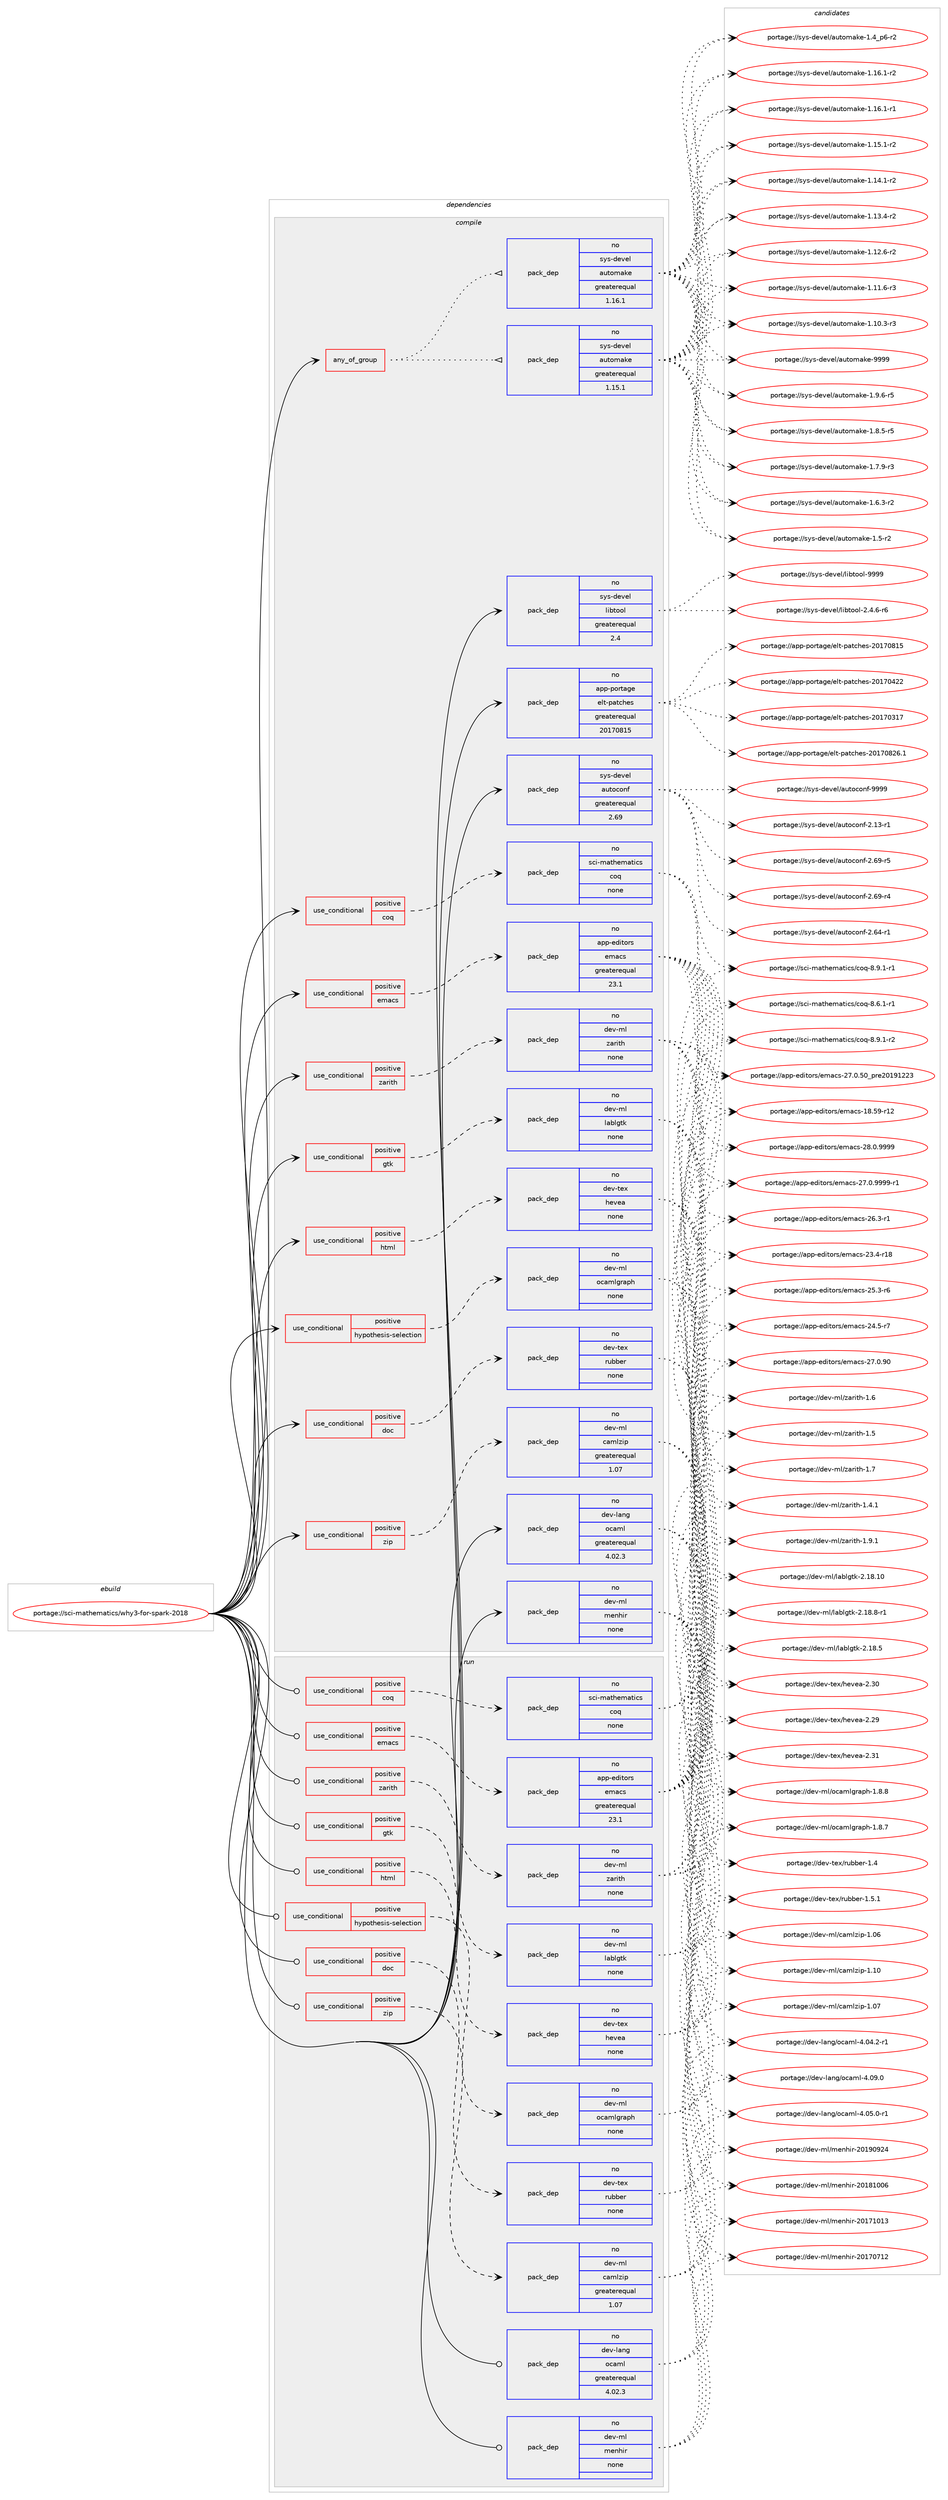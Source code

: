 digraph prolog {

# *************
# Graph options
# *************

newrank=true;
concentrate=true;
compound=true;
graph [rankdir=LR,fontname=Helvetica,fontsize=10,ranksep=1.5];#, ranksep=2.5, nodesep=0.2];
edge  [arrowhead=vee];
node  [fontname=Helvetica,fontsize=10];

# **********
# The ebuild
# **********

subgraph cluster_leftcol {
color=gray;
rank=same;
label=<<i>ebuild</i>>;
id [label="portage://sci-mathematics/why3-for-spark-2018", color=red, width=4, href="../sci-mathematics/why3-for-spark-2018.svg"];
}

# ****************
# The dependencies
# ****************

subgraph cluster_midcol {
color=gray;
label=<<i>dependencies</i>>;
subgraph cluster_compile {
fillcolor="#eeeeee";
style=filled;
label=<<i>compile</i>>;
subgraph any943 {
dependency45491 [label=<<TABLE BORDER="0" CELLBORDER="1" CELLSPACING="0" CELLPADDING="4"><TR><TD CELLPADDING="10">any_of_group</TD></TR></TABLE>>, shape=none, color=red];subgraph pack35208 {
dependency45492 [label=<<TABLE BORDER="0" CELLBORDER="1" CELLSPACING="0" CELLPADDING="4" WIDTH="220"><TR><TD ROWSPAN="6" CELLPADDING="30">pack_dep</TD></TR><TR><TD WIDTH="110">no</TD></TR><TR><TD>sys-devel</TD></TR><TR><TD>automake</TD></TR><TR><TD>greaterequal</TD></TR><TR><TD>1.16.1</TD></TR></TABLE>>, shape=none, color=blue];
}
dependency45491:e -> dependency45492:w [weight=20,style="dotted",arrowhead="oinv"];
subgraph pack35209 {
dependency45493 [label=<<TABLE BORDER="0" CELLBORDER="1" CELLSPACING="0" CELLPADDING="4" WIDTH="220"><TR><TD ROWSPAN="6" CELLPADDING="30">pack_dep</TD></TR><TR><TD WIDTH="110">no</TD></TR><TR><TD>sys-devel</TD></TR><TR><TD>automake</TD></TR><TR><TD>greaterequal</TD></TR><TR><TD>1.15.1</TD></TR></TABLE>>, shape=none, color=blue];
}
dependency45491:e -> dependency45493:w [weight=20,style="dotted",arrowhead="oinv"];
}
id:e -> dependency45491:w [weight=20,style="solid",arrowhead="vee"];
subgraph cond9292 {
dependency45494 [label=<<TABLE BORDER="0" CELLBORDER="1" CELLSPACING="0" CELLPADDING="4"><TR><TD ROWSPAN="3" CELLPADDING="10">use_conditional</TD></TR><TR><TD>positive</TD></TR><TR><TD>coq</TD></TR></TABLE>>, shape=none, color=red];
subgraph pack35210 {
dependency45495 [label=<<TABLE BORDER="0" CELLBORDER="1" CELLSPACING="0" CELLPADDING="4" WIDTH="220"><TR><TD ROWSPAN="6" CELLPADDING="30">pack_dep</TD></TR><TR><TD WIDTH="110">no</TD></TR><TR><TD>sci-mathematics</TD></TR><TR><TD>coq</TD></TR><TR><TD>none</TD></TR><TR><TD></TD></TR></TABLE>>, shape=none, color=blue];
}
dependency45494:e -> dependency45495:w [weight=20,style="dashed",arrowhead="vee"];
}
id:e -> dependency45494:w [weight=20,style="solid",arrowhead="vee"];
subgraph cond9293 {
dependency45496 [label=<<TABLE BORDER="0" CELLBORDER="1" CELLSPACING="0" CELLPADDING="4"><TR><TD ROWSPAN="3" CELLPADDING="10">use_conditional</TD></TR><TR><TD>positive</TD></TR><TR><TD>doc</TD></TR></TABLE>>, shape=none, color=red];
subgraph pack35211 {
dependency45497 [label=<<TABLE BORDER="0" CELLBORDER="1" CELLSPACING="0" CELLPADDING="4" WIDTH="220"><TR><TD ROWSPAN="6" CELLPADDING="30">pack_dep</TD></TR><TR><TD WIDTH="110">no</TD></TR><TR><TD>dev-tex</TD></TR><TR><TD>rubber</TD></TR><TR><TD>none</TD></TR><TR><TD></TD></TR></TABLE>>, shape=none, color=blue];
}
dependency45496:e -> dependency45497:w [weight=20,style="dashed",arrowhead="vee"];
}
id:e -> dependency45496:w [weight=20,style="solid",arrowhead="vee"];
subgraph cond9294 {
dependency45498 [label=<<TABLE BORDER="0" CELLBORDER="1" CELLSPACING="0" CELLPADDING="4"><TR><TD ROWSPAN="3" CELLPADDING="10">use_conditional</TD></TR><TR><TD>positive</TD></TR><TR><TD>emacs</TD></TR></TABLE>>, shape=none, color=red];
subgraph pack35212 {
dependency45499 [label=<<TABLE BORDER="0" CELLBORDER="1" CELLSPACING="0" CELLPADDING="4" WIDTH="220"><TR><TD ROWSPAN="6" CELLPADDING="30">pack_dep</TD></TR><TR><TD WIDTH="110">no</TD></TR><TR><TD>app-editors</TD></TR><TR><TD>emacs</TD></TR><TR><TD>greaterequal</TD></TR><TR><TD>23.1</TD></TR></TABLE>>, shape=none, color=blue];
}
dependency45498:e -> dependency45499:w [weight=20,style="dashed",arrowhead="vee"];
}
id:e -> dependency45498:w [weight=20,style="solid",arrowhead="vee"];
subgraph cond9295 {
dependency45500 [label=<<TABLE BORDER="0" CELLBORDER="1" CELLSPACING="0" CELLPADDING="4"><TR><TD ROWSPAN="3" CELLPADDING="10">use_conditional</TD></TR><TR><TD>positive</TD></TR><TR><TD>gtk</TD></TR></TABLE>>, shape=none, color=red];
subgraph pack35213 {
dependency45501 [label=<<TABLE BORDER="0" CELLBORDER="1" CELLSPACING="0" CELLPADDING="4" WIDTH="220"><TR><TD ROWSPAN="6" CELLPADDING="30">pack_dep</TD></TR><TR><TD WIDTH="110">no</TD></TR><TR><TD>dev-ml</TD></TR><TR><TD>lablgtk</TD></TR><TR><TD>none</TD></TR><TR><TD></TD></TR></TABLE>>, shape=none, color=blue];
}
dependency45500:e -> dependency45501:w [weight=20,style="dashed",arrowhead="vee"];
}
id:e -> dependency45500:w [weight=20,style="solid",arrowhead="vee"];
subgraph cond9296 {
dependency45502 [label=<<TABLE BORDER="0" CELLBORDER="1" CELLSPACING="0" CELLPADDING="4"><TR><TD ROWSPAN="3" CELLPADDING="10">use_conditional</TD></TR><TR><TD>positive</TD></TR><TR><TD>html</TD></TR></TABLE>>, shape=none, color=red];
subgraph pack35214 {
dependency45503 [label=<<TABLE BORDER="0" CELLBORDER="1" CELLSPACING="0" CELLPADDING="4" WIDTH="220"><TR><TD ROWSPAN="6" CELLPADDING="30">pack_dep</TD></TR><TR><TD WIDTH="110">no</TD></TR><TR><TD>dev-tex</TD></TR><TR><TD>hevea</TD></TR><TR><TD>none</TD></TR><TR><TD></TD></TR></TABLE>>, shape=none, color=blue];
}
dependency45502:e -> dependency45503:w [weight=20,style="dashed",arrowhead="vee"];
}
id:e -> dependency45502:w [weight=20,style="solid",arrowhead="vee"];
subgraph cond9297 {
dependency45504 [label=<<TABLE BORDER="0" CELLBORDER="1" CELLSPACING="0" CELLPADDING="4"><TR><TD ROWSPAN="3" CELLPADDING="10">use_conditional</TD></TR><TR><TD>positive</TD></TR><TR><TD>hypothesis-selection</TD></TR></TABLE>>, shape=none, color=red];
subgraph pack35215 {
dependency45505 [label=<<TABLE BORDER="0" CELLBORDER="1" CELLSPACING="0" CELLPADDING="4" WIDTH="220"><TR><TD ROWSPAN="6" CELLPADDING="30">pack_dep</TD></TR><TR><TD WIDTH="110">no</TD></TR><TR><TD>dev-ml</TD></TR><TR><TD>ocamlgraph</TD></TR><TR><TD>none</TD></TR><TR><TD></TD></TR></TABLE>>, shape=none, color=blue];
}
dependency45504:e -> dependency45505:w [weight=20,style="dashed",arrowhead="vee"];
}
id:e -> dependency45504:w [weight=20,style="solid",arrowhead="vee"];
subgraph cond9298 {
dependency45506 [label=<<TABLE BORDER="0" CELLBORDER="1" CELLSPACING="0" CELLPADDING="4"><TR><TD ROWSPAN="3" CELLPADDING="10">use_conditional</TD></TR><TR><TD>positive</TD></TR><TR><TD>zarith</TD></TR></TABLE>>, shape=none, color=red];
subgraph pack35216 {
dependency45507 [label=<<TABLE BORDER="0" CELLBORDER="1" CELLSPACING="0" CELLPADDING="4" WIDTH="220"><TR><TD ROWSPAN="6" CELLPADDING="30">pack_dep</TD></TR><TR><TD WIDTH="110">no</TD></TR><TR><TD>dev-ml</TD></TR><TR><TD>zarith</TD></TR><TR><TD>none</TD></TR><TR><TD></TD></TR></TABLE>>, shape=none, color=blue];
}
dependency45506:e -> dependency45507:w [weight=20,style="dashed",arrowhead="vee"];
}
id:e -> dependency45506:w [weight=20,style="solid",arrowhead="vee"];
subgraph cond9299 {
dependency45508 [label=<<TABLE BORDER="0" CELLBORDER="1" CELLSPACING="0" CELLPADDING="4"><TR><TD ROWSPAN="3" CELLPADDING="10">use_conditional</TD></TR><TR><TD>positive</TD></TR><TR><TD>zip</TD></TR></TABLE>>, shape=none, color=red];
subgraph pack35217 {
dependency45509 [label=<<TABLE BORDER="0" CELLBORDER="1" CELLSPACING="0" CELLPADDING="4" WIDTH="220"><TR><TD ROWSPAN="6" CELLPADDING="30">pack_dep</TD></TR><TR><TD WIDTH="110">no</TD></TR><TR><TD>dev-ml</TD></TR><TR><TD>camlzip</TD></TR><TR><TD>greaterequal</TD></TR><TR><TD>1.07</TD></TR></TABLE>>, shape=none, color=blue];
}
dependency45508:e -> dependency45509:w [weight=20,style="dashed",arrowhead="vee"];
}
id:e -> dependency45508:w [weight=20,style="solid",arrowhead="vee"];
subgraph pack35218 {
dependency45510 [label=<<TABLE BORDER="0" CELLBORDER="1" CELLSPACING="0" CELLPADDING="4" WIDTH="220"><TR><TD ROWSPAN="6" CELLPADDING="30">pack_dep</TD></TR><TR><TD WIDTH="110">no</TD></TR><TR><TD>app-portage</TD></TR><TR><TD>elt-patches</TD></TR><TR><TD>greaterequal</TD></TR><TR><TD>20170815</TD></TR></TABLE>>, shape=none, color=blue];
}
id:e -> dependency45510:w [weight=20,style="solid",arrowhead="vee"];
subgraph pack35219 {
dependency45511 [label=<<TABLE BORDER="0" CELLBORDER="1" CELLSPACING="0" CELLPADDING="4" WIDTH="220"><TR><TD ROWSPAN="6" CELLPADDING="30">pack_dep</TD></TR><TR><TD WIDTH="110">no</TD></TR><TR><TD>dev-lang</TD></TR><TR><TD>ocaml</TD></TR><TR><TD>greaterequal</TD></TR><TR><TD>4.02.3</TD></TR></TABLE>>, shape=none, color=blue];
}
id:e -> dependency45511:w [weight=20,style="solid",arrowhead="vee"];
subgraph pack35220 {
dependency45512 [label=<<TABLE BORDER="0" CELLBORDER="1" CELLSPACING="0" CELLPADDING="4" WIDTH="220"><TR><TD ROWSPAN="6" CELLPADDING="30">pack_dep</TD></TR><TR><TD WIDTH="110">no</TD></TR><TR><TD>dev-ml</TD></TR><TR><TD>menhir</TD></TR><TR><TD>none</TD></TR><TR><TD></TD></TR></TABLE>>, shape=none, color=blue];
}
id:e -> dependency45512:w [weight=20,style="solid",arrowhead="vee"];
subgraph pack35221 {
dependency45513 [label=<<TABLE BORDER="0" CELLBORDER="1" CELLSPACING="0" CELLPADDING="4" WIDTH="220"><TR><TD ROWSPAN="6" CELLPADDING="30">pack_dep</TD></TR><TR><TD WIDTH="110">no</TD></TR><TR><TD>sys-devel</TD></TR><TR><TD>autoconf</TD></TR><TR><TD>greaterequal</TD></TR><TR><TD>2.69</TD></TR></TABLE>>, shape=none, color=blue];
}
id:e -> dependency45513:w [weight=20,style="solid",arrowhead="vee"];
subgraph pack35222 {
dependency45514 [label=<<TABLE BORDER="0" CELLBORDER="1" CELLSPACING="0" CELLPADDING="4" WIDTH="220"><TR><TD ROWSPAN="6" CELLPADDING="30">pack_dep</TD></TR><TR><TD WIDTH="110">no</TD></TR><TR><TD>sys-devel</TD></TR><TR><TD>libtool</TD></TR><TR><TD>greaterequal</TD></TR><TR><TD>2.4</TD></TR></TABLE>>, shape=none, color=blue];
}
id:e -> dependency45514:w [weight=20,style="solid",arrowhead="vee"];
}
subgraph cluster_compileandrun {
fillcolor="#eeeeee";
style=filled;
label=<<i>compile and run</i>>;
}
subgraph cluster_run {
fillcolor="#eeeeee";
style=filled;
label=<<i>run</i>>;
subgraph cond9300 {
dependency45515 [label=<<TABLE BORDER="0" CELLBORDER="1" CELLSPACING="0" CELLPADDING="4"><TR><TD ROWSPAN="3" CELLPADDING="10">use_conditional</TD></TR><TR><TD>positive</TD></TR><TR><TD>coq</TD></TR></TABLE>>, shape=none, color=red];
subgraph pack35223 {
dependency45516 [label=<<TABLE BORDER="0" CELLBORDER="1" CELLSPACING="0" CELLPADDING="4" WIDTH="220"><TR><TD ROWSPAN="6" CELLPADDING="30">pack_dep</TD></TR><TR><TD WIDTH="110">no</TD></TR><TR><TD>sci-mathematics</TD></TR><TR><TD>coq</TD></TR><TR><TD>none</TD></TR><TR><TD></TD></TR></TABLE>>, shape=none, color=blue];
}
dependency45515:e -> dependency45516:w [weight=20,style="dashed",arrowhead="vee"];
}
id:e -> dependency45515:w [weight=20,style="solid",arrowhead="odot"];
subgraph cond9301 {
dependency45517 [label=<<TABLE BORDER="0" CELLBORDER="1" CELLSPACING="0" CELLPADDING="4"><TR><TD ROWSPAN="3" CELLPADDING="10">use_conditional</TD></TR><TR><TD>positive</TD></TR><TR><TD>doc</TD></TR></TABLE>>, shape=none, color=red];
subgraph pack35224 {
dependency45518 [label=<<TABLE BORDER="0" CELLBORDER="1" CELLSPACING="0" CELLPADDING="4" WIDTH="220"><TR><TD ROWSPAN="6" CELLPADDING="30">pack_dep</TD></TR><TR><TD WIDTH="110">no</TD></TR><TR><TD>dev-tex</TD></TR><TR><TD>rubber</TD></TR><TR><TD>none</TD></TR><TR><TD></TD></TR></TABLE>>, shape=none, color=blue];
}
dependency45517:e -> dependency45518:w [weight=20,style="dashed",arrowhead="vee"];
}
id:e -> dependency45517:w [weight=20,style="solid",arrowhead="odot"];
subgraph cond9302 {
dependency45519 [label=<<TABLE BORDER="0" CELLBORDER="1" CELLSPACING="0" CELLPADDING="4"><TR><TD ROWSPAN="3" CELLPADDING="10">use_conditional</TD></TR><TR><TD>positive</TD></TR><TR><TD>emacs</TD></TR></TABLE>>, shape=none, color=red];
subgraph pack35225 {
dependency45520 [label=<<TABLE BORDER="0" CELLBORDER="1" CELLSPACING="0" CELLPADDING="4" WIDTH="220"><TR><TD ROWSPAN="6" CELLPADDING="30">pack_dep</TD></TR><TR><TD WIDTH="110">no</TD></TR><TR><TD>app-editors</TD></TR><TR><TD>emacs</TD></TR><TR><TD>greaterequal</TD></TR><TR><TD>23.1</TD></TR></TABLE>>, shape=none, color=blue];
}
dependency45519:e -> dependency45520:w [weight=20,style="dashed",arrowhead="vee"];
}
id:e -> dependency45519:w [weight=20,style="solid",arrowhead="odot"];
subgraph cond9303 {
dependency45521 [label=<<TABLE BORDER="0" CELLBORDER="1" CELLSPACING="0" CELLPADDING="4"><TR><TD ROWSPAN="3" CELLPADDING="10">use_conditional</TD></TR><TR><TD>positive</TD></TR><TR><TD>gtk</TD></TR></TABLE>>, shape=none, color=red];
subgraph pack35226 {
dependency45522 [label=<<TABLE BORDER="0" CELLBORDER="1" CELLSPACING="0" CELLPADDING="4" WIDTH="220"><TR><TD ROWSPAN="6" CELLPADDING="30">pack_dep</TD></TR><TR><TD WIDTH="110">no</TD></TR><TR><TD>dev-ml</TD></TR><TR><TD>lablgtk</TD></TR><TR><TD>none</TD></TR><TR><TD></TD></TR></TABLE>>, shape=none, color=blue];
}
dependency45521:e -> dependency45522:w [weight=20,style="dashed",arrowhead="vee"];
}
id:e -> dependency45521:w [weight=20,style="solid",arrowhead="odot"];
subgraph cond9304 {
dependency45523 [label=<<TABLE BORDER="0" CELLBORDER="1" CELLSPACING="0" CELLPADDING="4"><TR><TD ROWSPAN="3" CELLPADDING="10">use_conditional</TD></TR><TR><TD>positive</TD></TR><TR><TD>html</TD></TR></TABLE>>, shape=none, color=red];
subgraph pack35227 {
dependency45524 [label=<<TABLE BORDER="0" CELLBORDER="1" CELLSPACING="0" CELLPADDING="4" WIDTH="220"><TR><TD ROWSPAN="6" CELLPADDING="30">pack_dep</TD></TR><TR><TD WIDTH="110">no</TD></TR><TR><TD>dev-tex</TD></TR><TR><TD>hevea</TD></TR><TR><TD>none</TD></TR><TR><TD></TD></TR></TABLE>>, shape=none, color=blue];
}
dependency45523:e -> dependency45524:w [weight=20,style="dashed",arrowhead="vee"];
}
id:e -> dependency45523:w [weight=20,style="solid",arrowhead="odot"];
subgraph cond9305 {
dependency45525 [label=<<TABLE BORDER="0" CELLBORDER="1" CELLSPACING="0" CELLPADDING="4"><TR><TD ROWSPAN="3" CELLPADDING="10">use_conditional</TD></TR><TR><TD>positive</TD></TR><TR><TD>hypothesis-selection</TD></TR></TABLE>>, shape=none, color=red];
subgraph pack35228 {
dependency45526 [label=<<TABLE BORDER="0" CELLBORDER="1" CELLSPACING="0" CELLPADDING="4" WIDTH="220"><TR><TD ROWSPAN="6" CELLPADDING="30">pack_dep</TD></TR><TR><TD WIDTH="110">no</TD></TR><TR><TD>dev-ml</TD></TR><TR><TD>ocamlgraph</TD></TR><TR><TD>none</TD></TR><TR><TD></TD></TR></TABLE>>, shape=none, color=blue];
}
dependency45525:e -> dependency45526:w [weight=20,style="dashed",arrowhead="vee"];
}
id:e -> dependency45525:w [weight=20,style="solid",arrowhead="odot"];
subgraph cond9306 {
dependency45527 [label=<<TABLE BORDER="0" CELLBORDER="1" CELLSPACING="0" CELLPADDING="4"><TR><TD ROWSPAN="3" CELLPADDING="10">use_conditional</TD></TR><TR><TD>positive</TD></TR><TR><TD>zarith</TD></TR></TABLE>>, shape=none, color=red];
subgraph pack35229 {
dependency45528 [label=<<TABLE BORDER="0" CELLBORDER="1" CELLSPACING="0" CELLPADDING="4" WIDTH="220"><TR><TD ROWSPAN="6" CELLPADDING="30">pack_dep</TD></TR><TR><TD WIDTH="110">no</TD></TR><TR><TD>dev-ml</TD></TR><TR><TD>zarith</TD></TR><TR><TD>none</TD></TR><TR><TD></TD></TR></TABLE>>, shape=none, color=blue];
}
dependency45527:e -> dependency45528:w [weight=20,style="dashed",arrowhead="vee"];
}
id:e -> dependency45527:w [weight=20,style="solid",arrowhead="odot"];
subgraph cond9307 {
dependency45529 [label=<<TABLE BORDER="0" CELLBORDER="1" CELLSPACING="0" CELLPADDING="4"><TR><TD ROWSPAN="3" CELLPADDING="10">use_conditional</TD></TR><TR><TD>positive</TD></TR><TR><TD>zip</TD></TR></TABLE>>, shape=none, color=red];
subgraph pack35230 {
dependency45530 [label=<<TABLE BORDER="0" CELLBORDER="1" CELLSPACING="0" CELLPADDING="4" WIDTH="220"><TR><TD ROWSPAN="6" CELLPADDING="30">pack_dep</TD></TR><TR><TD WIDTH="110">no</TD></TR><TR><TD>dev-ml</TD></TR><TR><TD>camlzip</TD></TR><TR><TD>greaterequal</TD></TR><TR><TD>1.07</TD></TR></TABLE>>, shape=none, color=blue];
}
dependency45529:e -> dependency45530:w [weight=20,style="dashed",arrowhead="vee"];
}
id:e -> dependency45529:w [weight=20,style="solid",arrowhead="odot"];
subgraph pack35231 {
dependency45531 [label=<<TABLE BORDER="0" CELLBORDER="1" CELLSPACING="0" CELLPADDING="4" WIDTH="220"><TR><TD ROWSPAN="6" CELLPADDING="30">pack_dep</TD></TR><TR><TD WIDTH="110">no</TD></TR><TR><TD>dev-lang</TD></TR><TR><TD>ocaml</TD></TR><TR><TD>greaterequal</TD></TR><TR><TD>4.02.3</TD></TR></TABLE>>, shape=none, color=blue];
}
id:e -> dependency45531:w [weight=20,style="solid",arrowhead="odot"];
subgraph pack35232 {
dependency45532 [label=<<TABLE BORDER="0" CELLBORDER="1" CELLSPACING="0" CELLPADDING="4" WIDTH="220"><TR><TD ROWSPAN="6" CELLPADDING="30">pack_dep</TD></TR><TR><TD WIDTH="110">no</TD></TR><TR><TD>dev-ml</TD></TR><TR><TD>menhir</TD></TR><TR><TD>none</TD></TR><TR><TD></TD></TR></TABLE>>, shape=none, color=blue];
}
id:e -> dependency45532:w [weight=20,style="solid",arrowhead="odot"];
}
}

# **************
# The candidates
# **************

subgraph cluster_choices {
rank=same;
color=gray;
label=<<i>candidates</i>>;

subgraph choice35208 {
color=black;
nodesep=1;
choice115121115451001011181011084797117116111109971071014557575757 [label="portage://sys-devel/automake-9999", color=red, width=4,href="../sys-devel/automake-9999.svg"];
choice115121115451001011181011084797117116111109971071014549465746544511453 [label="portage://sys-devel/automake-1.9.6-r5", color=red, width=4,href="../sys-devel/automake-1.9.6-r5.svg"];
choice115121115451001011181011084797117116111109971071014549465646534511453 [label="portage://sys-devel/automake-1.8.5-r5", color=red, width=4,href="../sys-devel/automake-1.8.5-r5.svg"];
choice115121115451001011181011084797117116111109971071014549465546574511451 [label="portage://sys-devel/automake-1.7.9-r3", color=red, width=4,href="../sys-devel/automake-1.7.9-r3.svg"];
choice115121115451001011181011084797117116111109971071014549465446514511450 [label="portage://sys-devel/automake-1.6.3-r2", color=red, width=4,href="../sys-devel/automake-1.6.3-r2.svg"];
choice11512111545100101118101108479711711611110997107101454946534511450 [label="portage://sys-devel/automake-1.5-r2", color=red, width=4,href="../sys-devel/automake-1.5-r2.svg"];
choice115121115451001011181011084797117116111109971071014549465295112544511450 [label="portage://sys-devel/automake-1.4_p6-r2", color=red, width=4,href="../sys-devel/automake-1.4_p6-r2.svg"];
choice11512111545100101118101108479711711611110997107101454946495446494511450 [label="portage://sys-devel/automake-1.16.1-r2", color=red, width=4,href="../sys-devel/automake-1.16.1-r2.svg"];
choice11512111545100101118101108479711711611110997107101454946495446494511449 [label="portage://sys-devel/automake-1.16.1-r1", color=red, width=4,href="../sys-devel/automake-1.16.1-r1.svg"];
choice11512111545100101118101108479711711611110997107101454946495346494511450 [label="portage://sys-devel/automake-1.15.1-r2", color=red, width=4,href="../sys-devel/automake-1.15.1-r2.svg"];
choice11512111545100101118101108479711711611110997107101454946495246494511450 [label="portage://sys-devel/automake-1.14.1-r2", color=red, width=4,href="../sys-devel/automake-1.14.1-r2.svg"];
choice11512111545100101118101108479711711611110997107101454946495146524511450 [label="portage://sys-devel/automake-1.13.4-r2", color=red, width=4,href="../sys-devel/automake-1.13.4-r2.svg"];
choice11512111545100101118101108479711711611110997107101454946495046544511450 [label="portage://sys-devel/automake-1.12.6-r2", color=red, width=4,href="../sys-devel/automake-1.12.6-r2.svg"];
choice11512111545100101118101108479711711611110997107101454946494946544511451 [label="portage://sys-devel/automake-1.11.6-r3", color=red, width=4,href="../sys-devel/automake-1.11.6-r3.svg"];
choice11512111545100101118101108479711711611110997107101454946494846514511451 [label="portage://sys-devel/automake-1.10.3-r3", color=red, width=4,href="../sys-devel/automake-1.10.3-r3.svg"];
dependency45492:e -> choice115121115451001011181011084797117116111109971071014557575757:w [style=dotted,weight="100"];
dependency45492:e -> choice115121115451001011181011084797117116111109971071014549465746544511453:w [style=dotted,weight="100"];
dependency45492:e -> choice115121115451001011181011084797117116111109971071014549465646534511453:w [style=dotted,weight="100"];
dependency45492:e -> choice115121115451001011181011084797117116111109971071014549465546574511451:w [style=dotted,weight="100"];
dependency45492:e -> choice115121115451001011181011084797117116111109971071014549465446514511450:w [style=dotted,weight="100"];
dependency45492:e -> choice11512111545100101118101108479711711611110997107101454946534511450:w [style=dotted,weight="100"];
dependency45492:e -> choice115121115451001011181011084797117116111109971071014549465295112544511450:w [style=dotted,weight="100"];
dependency45492:e -> choice11512111545100101118101108479711711611110997107101454946495446494511450:w [style=dotted,weight="100"];
dependency45492:e -> choice11512111545100101118101108479711711611110997107101454946495446494511449:w [style=dotted,weight="100"];
dependency45492:e -> choice11512111545100101118101108479711711611110997107101454946495346494511450:w [style=dotted,weight="100"];
dependency45492:e -> choice11512111545100101118101108479711711611110997107101454946495246494511450:w [style=dotted,weight="100"];
dependency45492:e -> choice11512111545100101118101108479711711611110997107101454946495146524511450:w [style=dotted,weight="100"];
dependency45492:e -> choice11512111545100101118101108479711711611110997107101454946495046544511450:w [style=dotted,weight="100"];
dependency45492:e -> choice11512111545100101118101108479711711611110997107101454946494946544511451:w [style=dotted,weight="100"];
dependency45492:e -> choice11512111545100101118101108479711711611110997107101454946494846514511451:w [style=dotted,weight="100"];
}
subgraph choice35209 {
color=black;
nodesep=1;
choice115121115451001011181011084797117116111109971071014557575757 [label="portage://sys-devel/automake-9999", color=red, width=4,href="../sys-devel/automake-9999.svg"];
choice115121115451001011181011084797117116111109971071014549465746544511453 [label="portage://sys-devel/automake-1.9.6-r5", color=red, width=4,href="../sys-devel/automake-1.9.6-r5.svg"];
choice115121115451001011181011084797117116111109971071014549465646534511453 [label="portage://sys-devel/automake-1.8.5-r5", color=red, width=4,href="../sys-devel/automake-1.8.5-r5.svg"];
choice115121115451001011181011084797117116111109971071014549465546574511451 [label="portage://sys-devel/automake-1.7.9-r3", color=red, width=4,href="../sys-devel/automake-1.7.9-r3.svg"];
choice115121115451001011181011084797117116111109971071014549465446514511450 [label="portage://sys-devel/automake-1.6.3-r2", color=red, width=4,href="../sys-devel/automake-1.6.3-r2.svg"];
choice11512111545100101118101108479711711611110997107101454946534511450 [label="portage://sys-devel/automake-1.5-r2", color=red, width=4,href="../sys-devel/automake-1.5-r2.svg"];
choice115121115451001011181011084797117116111109971071014549465295112544511450 [label="portage://sys-devel/automake-1.4_p6-r2", color=red, width=4,href="../sys-devel/automake-1.4_p6-r2.svg"];
choice11512111545100101118101108479711711611110997107101454946495446494511450 [label="portage://sys-devel/automake-1.16.1-r2", color=red, width=4,href="../sys-devel/automake-1.16.1-r2.svg"];
choice11512111545100101118101108479711711611110997107101454946495446494511449 [label="portage://sys-devel/automake-1.16.1-r1", color=red, width=4,href="../sys-devel/automake-1.16.1-r1.svg"];
choice11512111545100101118101108479711711611110997107101454946495346494511450 [label="portage://sys-devel/automake-1.15.1-r2", color=red, width=4,href="../sys-devel/automake-1.15.1-r2.svg"];
choice11512111545100101118101108479711711611110997107101454946495246494511450 [label="portage://sys-devel/automake-1.14.1-r2", color=red, width=4,href="../sys-devel/automake-1.14.1-r2.svg"];
choice11512111545100101118101108479711711611110997107101454946495146524511450 [label="portage://sys-devel/automake-1.13.4-r2", color=red, width=4,href="../sys-devel/automake-1.13.4-r2.svg"];
choice11512111545100101118101108479711711611110997107101454946495046544511450 [label="portage://sys-devel/automake-1.12.6-r2", color=red, width=4,href="../sys-devel/automake-1.12.6-r2.svg"];
choice11512111545100101118101108479711711611110997107101454946494946544511451 [label="portage://sys-devel/automake-1.11.6-r3", color=red, width=4,href="../sys-devel/automake-1.11.6-r3.svg"];
choice11512111545100101118101108479711711611110997107101454946494846514511451 [label="portage://sys-devel/automake-1.10.3-r3", color=red, width=4,href="../sys-devel/automake-1.10.3-r3.svg"];
dependency45493:e -> choice115121115451001011181011084797117116111109971071014557575757:w [style=dotted,weight="100"];
dependency45493:e -> choice115121115451001011181011084797117116111109971071014549465746544511453:w [style=dotted,weight="100"];
dependency45493:e -> choice115121115451001011181011084797117116111109971071014549465646534511453:w [style=dotted,weight="100"];
dependency45493:e -> choice115121115451001011181011084797117116111109971071014549465546574511451:w [style=dotted,weight="100"];
dependency45493:e -> choice115121115451001011181011084797117116111109971071014549465446514511450:w [style=dotted,weight="100"];
dependency45493:e -> choice11512111545100101118101108479711711611110997107101454946534511450:w [style=dotted,weight="100"];
dependency45493:e -> choice115121115451001011181011084797117116111109971071014549465295112544511450:w [style=dotted,weight="100"];
dependency45493:e -> choice11512111545100101118101108479711711611110997107101454946495446494511450:w [style=dotted,weight="100"];
dependency45493:e -> choice11512111545100101118101108479711711611110997107101454946495446494511449:w [style=dotted,weight="100"];
dependency45493:e -> choice11512111545100101118101108479711711611110997107101454946495346494511450:w [style=dotted,weight="100"];
dependency45493:e -> choice11512111545100101118101108479711711611110997107101454946495246494511450:w [style=dotted,weight="100"];
dependency45493:e -> choice11512111545100101118101108479711711611110997107101454946495146524511450:w [style=dotted,weight="100"];
dependency45493:e -> choice11512111545100101118101108479711711611110997107101454946495046544511450:w [style=dotted,weight="100"];
dependency45493:e -> choice11512111545100101118101108479711711611110997107101454946494946544511451:w [style=dotted,weight="100"];
dependency45493:e -> choice11512111545100101118101108479711711611110997107101454946494846514511451:w [style=dotted,weight="100"];
}
subgraph choice35210 {
color=black;
nodesep=1;
choice115991054510997116104101109971161059911547991111134556465746494511450 [label="portage://sci-mathematics/coq-8.9.1-r2", color=red, width=4,href="../sci-mathematics/coq-8.9.1-r2.svg"];
choice115991054510997116104101109971161059911547991111134556465746494511449 [label="portage://sci-mathematics/coq-8.9.1-r1", color=red, width=4,href="../sci-mathematics/coq-8.9.1-r1.svg"];
choice115991054510997116104101109971161059911547991111134556465446494511449 [label="portage://sci-mathematics/coq-8.6.1-r1", color=red, width=4,href="../sci-mathematics/coq-8.6.1-r1.svg"];
dependency45495:e -> choice115991054510997116104101109971161059911547991111134556465746494511450:w [style=dotted,weight="100"];
dependency45495:e -> choice115991054510997116104101109971161059911547991111134556465746494511449:w [style=dotted,weight="100"];
dependency45495:e -> choice115991054510997116104101109971161059911547991111134556465446494511449:w [style=dotted,weight="100"];
}
subgraph choice35211 {
color=black;
nodesep=1;
choice10010111845116101120471141179898101114454946534649 [label="portage://dev-tex/rubber-1.5.1", color=red, width=4,href="../dev-tex/rubber-1.5.1.svg"];
choice1001011184511610112047114117989810111445494652 [label="portage://dev-tex/rubber-1.4", color=red, width=4,href="../dev-tex/rubber-1.4.svg"];
dependency45497:e -> choice10010111845116101120471141179898101114454946534649:w [style=dotted,weight="100"];
dependency45497:e -> choice1001011184511610112047114117989810111445494652:w [style=dotted,weight="100"];
}
subgraph choice35212 {
color=black;
nodesep=1;
choice971121124510110010511611111411547101109979911545505646484657575757 [label="portage://app-editors/emacs-28.0.9999", color=red, width=4,href="../app-editors/emacs-28.0.9999.svg"];
choice9711211245101100105116111114115471011099799115455055464846575757574511449 [label="portage://app-editors/emacs-27.0.9999-r1", color=red, width=4,href="../app-editors/emacs-27.0.9999-r1.svg"];
choice97112112451011001051161111141154710110997991154550554648465748 [label="portage://app-editors/emacs-27.0.90", color=red, width=4,href="../app-editors/emacs-27.0.90.svg"];
choice97112112451011001051161111141154710110997991154550554648465348951121141015048495749505051 [label="portage://app-editors/emacs-27.0.50_pre20191223", color=red, width=4,href="../app-editors/emacs-27.0.50_pre20191223.svg"];
choice971121124510110010511611111411547101109979911545505446514511449 [label="portage://app-editors/emacs-26.3-r1", color=red, width=4,href="../app-editors/emacs-26.3-r1.svg"];
choice971121124510110010511611111411547101109979911545505346514511454 [label="portage://app-editors/emacs-25.3-r6", color=red, width=4,href="../app-editors/emacs-25.3-r6.svg"];
choice971121124510110010511611111411547101109979911545505246534511455 [label="portage://app-editors/emacs-24.5-r7", color=red, width=4,href="../app-editors/emacs-24.5-r7.svg"];
choice97112112451011001051161111141154710110997991154550514652451144956 [label="portage://app-editors/emacs-23.4-r18", color=red, width=4,href="../app-editors/emacs-23.4-r18.svg"];
choice9711211245101100105116111114115471011099799115454956465357451144950 [label="portage://app-editors/emacs-18.59-r12", color=red, width=4,href="../app-editors/emacs-18.59-r12.svg"];
dependency45499:e -> choice971121124510110010511611111411547101109979911545505646484657575757:w [style=dotted,weight="100"];
dependency45499:e -> choice9711211245101100105116111114115471011099799115455055464846575757574511449:w [style=dotted,weight="100"];
dependency45499:e -> choice97112112451011001051161111141154710110997991154550554648465748:w [style=dotted,weight="100"];
dependency45499:e -> choice97112112451011001051161111141154710110997991154550554648465348951121141015048495749505051:w [style=dotted,weight="100"];
dependency45499:e -> choice971121124510110010511611111411547101109979911545505446514511449:w [style=dotted,weight="100"];
dependency45499:e -> choice971121124510110010511611111411547101109979911545505346514511454:w [style=dotted,weight="100"];
dependency45499:e -> choice971121124510110010511611111411547101109979911545505246534511455:w [style=dotted,weight="100"];
dependency45499:e -> choice97112112451011001051161111141154710110997991154550514652451144956:w [style=dotted,weight="100"];
dependency45499:e -> choice9711211245101100105116111114115471011099799115454956465357451144950:w [style=dotted,weight="100"];
}
subgraph choice35213 {
color=black;
nodesep=1;
choice10010111845109108471089798108103116107455046495646564511449 [label="portage://dev-ml/lablgtk-2.18.8-r1", color=red, width=4,href="../dev-ml/lablgtk-2.18.8-r1.svg"];
choice1001011184510910847108979810810311610745504649564653 [label="portage://dev-ml/lablgtk-2.18.5", color=red, width=4,href="../dev-ml/lablgtk-2.18.5.svg"];
choice100101118451091084710897981081031161074550464956464948 [label="portage://dev-ml/lablgtk-2.18.10", color=red, width=4,href="../dev-ml/lablgtk-2.18.10.svg"];
dependency45501:e -> choice10010111845109108471089798108103116107455046495646564511449:w [style=dotted,weight="100"];
dependency45501:e -> choice1001011184510910847108979810810311610745504649564653:w [style=dotted,weight="100"];
dependency45501:e -> choice100101118451091084710897981081031161074550464956464948:w [style=dotted,weight="100"];
}
subgraph choice35214 {
color=black;
nodesep=1;
choice1001011184511610112047104101118101974550465149 [label="portage://dev-tex/hevea-2.31", color=red, width=4,href="../dev-tex/hevea-2.31.svg"];
choice1001011184511610112047104101118101974550465148 [label="portage://dev-tex/hevea-2.30", color=red, width=4,href="../dev-tex/hevea-2.30.svg"];
choice1001011184511610112047104101118101974550465057 [label="portage://dev-tex/hevea-2.29", color=red, width=4,href="../dev-tex/hevea-2.29.svg"];
dependency45503:e -> choice1001011184511610112047104101118101974550465149:w [style=dotted,weight="100"];
dependency45503:e -> choice1001011184511610112047104101118101974550465148:w [style=dotted,weight="100"];
dependency45503:e -> choice1001011184511610112047104101118101974550465057:w [style=dotted,weight="100"];
}
subgraph choice35215 {
color=black;
nodesep=1;
choice1001011184510910847111999710910810311497112104454946564656 [label="portage://dev-ml/ocamlgraph-1.8.8", color=red, width=4,href="../dev-ml/ocamlgraph-1.8.8.svg"];
choice1001011184510910847111999710910810311497112104454946564655 [label="portage://dev-ml/ocamlgraph-1.8.7", color=red, width=4,href="../dev-ml/ocamlgraph-1.8.7.svg"];
dependency45505:e -> choice1001011184510910847111999710910810311497112104454946564656:w [style=dotted,weight="100"];
dependency45505:e -> choice1001011184510910847111999710910810311497112104454946564655:w [style=dotted,weight="100"];
}
subgraph choice35216 {
color=black;
nodesep=1;
choice100101118451091084712297114105116104454946574649 [label="portage://dev-ml/zarith-1.9.1", color=red, width=4,href="../dev-ml/zarith-1.9.1.svg"];
choice10010111845109108471229711410511610445494655 [label="portage://dev-ml/zarith-1.7", color=red, width=4,href="../dev-ml/zarith-1.7.svg"];
choice10010111845109108471229711410511610445494654 [label="portage://dev-ml/zarith-1.6", color=red, width=4,href="../dev-ml/zarith-1.6.svg"];
choice10010111845109108471229711410511610445494653 [label="portage://dev-ml/zarith-1.5", color=red, width=4,href="../dev-ml/zarith-1.5.svg"];
choice100101118451091084712297114105116104454946524649 [label="portage://dev-ml/zarith-1.4.1", color=red, width=4,href="../dev-ml/zarith-1.4.1.svg"];
dependency45507:e -> choice100101118451091084712297114105116104454946574649:w [style=dotted,weight="100"];
dependency45507:e -> choice10010111845109108471229711410511610445494655:w [style=dotted,weight="100"];
dependency45507:e -> choice10010111845109108471229711410511610445494654:w [style=dotted,weight="100"];
dependency45507:e -> choice10010111845109108471229711410511610445494653:w [style=dotted,weight="100"];
dependency45507:e -> choice100101118451091084712297114105116104454946524649:w [style=dotted,weight="100"];
}
subgraph choice35217 {
color=black;
nodesep=1;
choice100101118451091084799971091081221051124549464948 [label="portage://dev-ml/camlzip-1.10", color=red, width=4,href="../dev-ml/camlzip-1.10.svg"];
choice100101118451091084799971091081221051124549464855 [label="portage://dev-ml/camlzip-1.07", color=red, width=4,href="../dev-ml/camlzip-1.07.svg"];
choice100101118451091084799971091081221051124549464854 [label="portage://dev-ml/camlzip-1.06", color=red, width=4,href="../dev-ml/camlzip-1.06.svg"];
dependency45509:e -> choice100101118451091084799971091081221051124549464948:w [style=dotted,weight="100"];
dependency45509:e -> choice100101118451091084799971091081221051124549464855:w [style=dotted,weight="100"];
dependency45509:e -> choice100101118451091084799971091081221051124549464854:w [style=dotted,weight="100"];
}
subgraph choice35218 {
color=black;
nodesep=1;
choice971121124511211111411697103101471011081164511297116991041011154550484955485650544649 [label="portage://app-portage/elt-patches-20170826.1", color=red, width=4,href="../app-portage/elt-patches-20170826.1.svg"];
choice97112112451121111141169710310147101108116451129711699104101115455048495548564953 [label="portage://app-portage/elt-patches-20170815", color=red, width=4,href="../app-portage/elt-patches-20170815.svg"];
choice97112112451121111141169710310147101108116451129711699104101115455048495548525050 [label="portage://app-portage/elt-patches-20170422", color=red, width=4,href="../app-portage/elt-patches-20170422.svg"];
choice97112112451121111141169710310147101108116451129711699104101115455048495548514955 [label="portage://app-portage/elt-patches-20170317", color=red, width=4,href="../app-portage/elt-patches-20170317.svg"];
dependency45510:e -> choice971121124511211111411697103101471011081164511297116991041011154550484955485650544649:w [style=dotted,weight="100"];
dependency45510:e -> choice97112112451121111141169710310147101108116451129711699104101115455048495548564953:w [style=dotted,weight="100"];
dependency45510:e -> choice97112112451121111141169710310147101108116451129711699104101115455048495548525050:w [style=dotted,weight="100"];
dependency45510:e -> choice97112112451121111141169710310147101108116451129711699104101115455048495548514955:w [style=dotted,weight="100"];
}
subgraph choice35219 {
color=black;
nodesep=1;
choice100101118451089711010347111999710910845524648574648 [label="portage://dev-lang/ocaml-4.09.0", color=red, width=4,href="../dev-lang/ocaml-4.09.0.svg"];
choice1001011184510897110103471119997109108455246485346484511449 [label="portage://dev-lang/ocaml-4.05.0-r1", color=red, width=4,href="../dev-lang/ocaml-4.05.0-r1.svg"];
choice1001011184510897110103471119997109108455246485246504511449 [label="portage://dev-lang/ocaml-4.04.2-r1", color=red, width=4,href="../dev-lang/ocaml-4.04.2-r1.svg"];
dependency45511:e -> choice100101118451089711010347111999710910845524648574648:w [style=dotted,weight="100"];
dependency45511:e -> choice1001011184510897110103471119997109108455246485346484511449:w [style=dotted,weight="100"];
dependency45511:e -> choice1001011184510897110103471119997109108455246485246504511449:w [style=dotted,weight="100"];
}
subgraph choice35220 {
color=black;
nodesep=1;
choice1001011184510910847109101110104105114455048495748575052 [label="portage://dev-ml/menhir-20190924", color=red, width=4,href="../dev-ml/menhir-20190924.svg"];
choice1001011184510910847109101110104105114455048495649484854 [label="portage://dev-ml/menhir-20181006", color=red, width=4,href="../dev-ml/menhir-20181006.svg"];
choice1001011184510910847109101110104105114455048495549484951 [label="portage://dev-ml/menhir-20171013", color=red, width=4,href="../dev-ml/menhir-20171013.svg"];
choice1001011184510910847109101110104105114455048495548554950 [label="portage://dev-ml/menhir-20170712", color=red, width=4,href="../dev-ml/menhir-20170712.svg"];
dependency45512:e -> choice1001011184510910847109101110104105114455048495748575052:w [style=dotted,weight="100"];
dependency45512:e -> choice1001011184510910847109101110104105114455048495649484854:w [style=dotted,weight="100"];
dependency45512:e -> choice1001011184510910847109101110104105114455048495549484951:w [style=dotted,weight="100"];
dependency45512:e -> choice1001011184510910847109101110104105114455048495548554950:w [style=dotted,weight="100"];
}
subgraph choice35221 {
color=black;
nodesep=1;
choice115121115451001011181011084797117116111991111101024557575757 [label="portage://sys-devel/autoconf-9999", color=red, width=4,href="../sys-devel/autoconf-9999.svg"];
choice1151211154510010111810110847971171161119911111010245504654574511453 [label="portage://sys-devel/autoconf-2.69-r5", color=red, width=4,href="../sys-devel/autoconf-2.69-r5.svg"];
choice1151211154510010111810110847971171161119911111010245504654574511452 [label="portage://sys-devel/autoconf-2.69-r4", color=red, width=4,href="../sys-devel/autoconf-2.69-r4.svg"];
choice1151211154510010111810110847971171161119911111010245504654524511449 [label="portage://sys-devel/autoconf-2.64-r1", color=red, width=4,href="../sys-devel/autoconf-2.64-r1.svg"];
choice1151211154510010111810110847971171161119911111010245504649514511449 [label="portage://sys-devel/autoconf-2.13-r1", color=red, width=4,href="../sys-devel/autoconf-2.13-r1.svg"];
dependency45513:e -> choice115121115451001011181011084797117116111991111101024557575757:w [style=dotted,weight="100"];
dependency45513:e -> choice1151211154510010111810110847971171161119911111010245504654574511453:w [style=dotted,weight="100"];
dependency45513:e -> choice1151211154510010111810110847971171161119911111010245504654574511452:w [style=dotted,weight="100"];
dependency45513:e -> choice1151211154510010111810110847971171161119911111010245504654524511449:w [style=dotted,weight="100"];
dependency45513:e -> choice1151211154510010111810110847971171161119911111010245504649514511449:w [style=dotted,weight="100"];
}
subgraph choice35222 {
color=black;
nodesep=1;
choice1151211154510010111810110847108105981161111111084557575757 [label="portage://sys-devel/libtool-9999", color=red, width=4,href="../sys-devel/libtool-9999.svg"];
choice1151211154510010111810110847108105981161111111084550465246544511454 [label="portage://sys-devel/libtool-2.4.6-r6", color=red, width=4,href="../sys-devel/libtool-2.4.6-r6.svg"];
dependency45514:e -> choice1151211154510010111810110847108105981161111111084557575757:w [style=dotted,weight="100"];
dependency45514:e -> choice1151211154510010111810110847108105981161111111084550465246544511454:w [style=dotted,weight="100"];
}
subgraph choice35223 {
color=black;
nodesep=1;
choice115991054510997116104101109971161059911547991111134556465746494511450 [label="portage://sci-mathematics/coq-8.9.1-r2", color=red, width=4,href="../sci-mathematics/coq-8.9.1-r2.svg"];
choice115991054510997116104101109971161059911547991111134556465746494511449 [label="portage://sci-mathematics/coq-8.9.1-r1", color=red, width=4,href="../sci-mathematics/coq-8.9.1-r1.svg"];
choice115991054510997116104101109971161059911547991111134556465446494511449 [label="portage://sci-mathematics/coq-8.6.1-r1", color=red, width=4,href="../sci-mathematics/coq-8.6.1-r1.svg"];
dependency45516:e -> choice115991054510997116104101109971161059911547991111134556465746494511450:w [style=dotted,weight="100"];
dependency45516:e -> choice115991054510997116104101109971161059911547991111134556465746494511449:w [style=dotted,weight="100"];
dependency45516:e -> choice115991054510997116104101109971161059911547991111134556465446494511449:w [style=dotted,weight="100"];
}
subgraph choice35224 {
color=black;
nodesep=1;
choice10010111845116101120471141179898101114454946534649 [label="portage://dev-tex/rubber-1.5.1", color=red, width=4,href="../dev-tex/rubber-1.5.1.svg"];
choice1001011184511610112047114117989810111445494652 [label="portage://dev-tex/rubber-1.4", color=red, width=4,href="../dev-tex/rubber-1.4.svg"];
dependency45518:e -> choice10010111845116101120471141179898101114454946534649:w [style=dotted,weight="100"];
dependency45518:e -> choice1001011184511610112047114117989810111445494652:w [style=dotted,weight="100"];
}
subgraph choice35225 {
color=black;
nodesep=1;
choice971121124510110010511611111411547101109979911545505646484657575757 [label="portage://app-editors/emacs-28.0.9999", color=red, width=4,href="../app-editors/emacs-28.0.9999.svg"];
choice9711211245101100105116111114115471011099799115455055464846575757574511449 [label="portage://app-editors/emacs-27.0.9999-r1", color=red, width=4,href="../app-editors/emacs-27.0.9999-r1.svg"];
choice97112112451011001051161111141154710110997991154550554648465748 [label="portage://app-editors/emacs-27.0.90", color=red, width=4,href="../app-editors/emacs-27.0.90.svg"];
choice97112112451011001051161111141154710110997991154550554648465348951121141015048495749505051 [label="portage://app-editors/emacs-27.0.50_pre20191223", color=red, width=4,href="../app-editors/emacs-27.0.50_pre20191223.svg"];
choice971121124510110010511611111411547101109979911545505446514511449 [label="portage://app-editors/emacs-26.3-r1", color=red, width=4,href="../app-editors/emacs-26.3-r1.svg"];
choice971121124510110010511611111411547101109979911545505346514511454 [label="portage://app-editors/emacs-25.3-r6", color=red, width=4,href="../app-editors/emacs-25.3-r6.svg"];
choice971121124510110010511611111411547101109979911545505246534511455 [label="portage://app-editors/emacs-24.5-r7", color=red, width=4,href="../app-editors/emacs-24.5-r7.svg"];
choice97112112451011001051161111141154710110997991154550514652451144956 [label="portage://app-editors/emacs-23.4-r18", color=red, width=4,href="../app-editors/emacs-23.4-r18.svg"];
choice9711211245101100105116111114115471011099799115454956465357451144950 [label="portage://app-editors/emacs-18.59-r12", color=red, width=4,href="../app-editors/emacs-18.59-r12.svg"];
dependency45520:e -> choice971121124510110010511611111411547101109979911545505646484657575757:w [style=dotted,weight="100"];
dependency45520:e -> choice9711211245101100105116111114115471011099799115455055464846575757574511449:w [style=dotted,weight="100"];
dependency45520:e -> choice97112112451011001051161111141154710110997991154550554648465748:w [style=dotted,weight="100"];
dependency45520:e -> choice97112112451011001051161111141154710110997991154550554648465348951121141015048495749505051:w [style=dotted,weight="100"];
dependency45520:e -> choice971121124510110010511611111411547101109979911545505446514511449:w [style=dotted,weight="100"];
dependency45520:e -> choice971121124510110010511611111411547101109979911545505346514511454:w [style=dotted,weight="100"];
dependency45520:e -> choice971121124510110010511611111411547101109979911545505246534511455:w [style=dotted,weight="100"];
dependency45520:e -> choice97112112451011001051161111141154710110997991154550514652451144956:w [style=dotted,weight="100"];
dependency45520:e -> choice9711211245101100105116111114115471011099799115454956465357451144950:w [style=dotted,weight="100"];
}
subgraph choice35226 {
color=black;
nodesep=1;
choice10010111845109108471089798108103116107455046495646564511449 [label="portage://dev-ml/lablgtk-2.18.8-r1", color=red, width=4,href="../dev-ml/lablgtk-2.18.8-r1.svg"];
choice1001011184510910847108979810810311610745504649564653 [label="portage://dev-ml/lablgtk-2.18.5", color=red, width=4,href="../dev-ml/lablgtk-2.18.5.svg"];
choice100101118451091084710897981081031161074550464956464948 [label="portage://dev-ml/lablgtk-2.18.10", color=red, width=4,href="../dev-ml/lablgtk-2.18.10.svg"];
dependency45522:e -> choice10010111845109108471089798108103116107455046495646564511449:w [style=dotted,weight="100"];
dependency45522:e -> choice1001011184510910847108979810810311610745504649564653:w [style=dotted,weight="100"];
dependency45522:e -> choice100101118451091084710897981081031161074550464956464948:w [style=dotted,weight="100"];
}
subgraph choice35227 {
color=black;
nodesep=1;
choice1001011184511610112047104101118101974550465149 [label="portage://dev-tex/hevea-2.31", color=red, width=4,href="../dev-tex/hevea-2.31.svg"];
choice1001011184511610112047104101118101974550465148 [label="portage://dev-tex/hevea-2.30", color=red, width=4,href="../dev-tex/hevea-2.30.svg"];
choice1001011184511610112047104101118101974550465057 [label="portage://dev-tex/hevea-2.29", color=red, width=4,href="../dev-tex/hevea-2.29.svg"];
dependency45524:e -> choice1001011184511610112047104101118101974550465149:w [style=dotted,weight="100"];
dependency45524:e -> choice1001011184511610112047104101118101974550465148:w [style=dotted,weight="100"];
dependency45524:e -> choice1001011184511610112047104101118101974550465057:w [style=dotted,weight="100"];
}
subgraph choice35228 {
color=black;
nodesep=1;
choice1001011184510910847111999710910810311497112104454946564656 [label="portage://dev-ml/ocamlgraph-1.8.8", color=red, width=4,href="../dev-ml/ocamlgraph-1.8.8.svg"];
choice1001011184510910847111999710910810311497112104454946564655 [label="portage://dev-ml/ocamlgraph-1.8.7", color=red, width=4,href="../dev-ml/ocamlgraph-1.8.7.svg"];
dependency45526:e -> choice1001011184510910847111999710910810311497112104454946564656:w [style=dotted,weight="100"];
dependency45526:e -> choice1001011184510910847111999710910810311497112104454946564655:w [style=dotted,weight="100"];
}
subgraph choice35229 {
color=black;
nodesep=1;
choice100101118451091084712297114105116104454946574649 [label="portage://dev-ml/zarith-1.9.1", color=red, width=4,href="../dev-ml/zarith-1.9.1.svg"];
choice10010111845109108471229711410511610445494655 [label="portage://dev-ml/zarith-1.7", color=red, width=4,href="../dev-ml/zarith-1.7.svg"];
choice10010111845109108471229711410511610445494654 [label="portage://dev-ml/zarith-1.6", color=red, width=4,href="../dev-ml/zarith-1.6.svg"];
choice10010111845109108471229711410511610445494653 [label="portage://dev-ml/zarith-1.5", color=red, width=4,href="../dev-ml/zarith-1.5.svg"];
choice100101118451091084712297114105116104454946524649 [label="portage://dev-ml/zarith-1.4.1", color=red, width=4,href="../dev-ml/zarith-1.4.1.svg"];
dependency45528:e -> choice100101118451091084712297114105116104454946574649:w [style=dotted,weight="100"];
dependency45528:e -> choice10010111845109108471229711410511610445494655:w [style=dotted,weight="100"];
dependency45528:e -> choice10010111845109108471229711410511610445494654:w [style=dotted,weight="100"];
dependency45528:e -> choice10010111845109108471229711410511610445494653:w [style=dotted,weight="100"];
dependency45528:e -> choice100101118451091084712297114105116104454946524649:w [style=dotted,weight="100"];
}
subgraph choice35230 {
color=black;
nodesep=1;
choice100101118451091084799971091081221051124549464948 [label="portage://dev-ml/camlzip-1.10", color=red, width=4,href="../dev-ml/camlzip-1.10.svg"];
choice100101118451091084799971091081221051124549464855 [label="portage://dev-ml/camlzip-1.07", color=red, width=4,href="../dev-ml/camlzip-1.07.svg"];
choice100101118451091084799971091081221051124549464854 [label="portage://dev-ml/camlzip-1.06", color=red, width=4,href="../dev-ml/camlzip-1.06.svg"];
dependency45530:e -> choice100101118451091084799971091081221051124549464948:w [style=dotted,weight="100"];
dependency45530:e -> choice100101118451091084799971091081221051124549464855:w [style=dotted,weight="100"];
dependency45530:e -> choice100101118451091084799971091081221051124549464854:w [style=dotted,weight="100"];
}
subgraph choice35231 {
color=black;
nodesep=1;
choice100101118451089711010347111999710910845524648574648 [label="portage://dev-lang/ocaml-4.09.0", color=red, width=4,href="../dev-lang/ocaml-4.09.0.svg"];
choice1001011184510897110103471119997109108455246485346484511449 [label="portage://dev-lang/ocaml-4.05.0-r1", color=red, width=4,href="../dev-lang/ocaml-4.05.0-r1.svg"];
choice1001011184510897110103471119997109108455246485246504511449 [label="portage://dev-lang/ocaml-4.04.2-r1", color=red, width=4,href="../dev-lang/ocaml-4.04.2-r1.svg"];
dependency45531:e -> choice100101118451089711010347111999710910845524648574648:w [style=dotted,weight="100"];
dependency45531:e -> choice1001011184510897110103471119997109108455246485346484511449:w [style=dotted,weight="100"];
dependency45531:e -> choice1001011184510897110103471119997109108455246485246504511449:w [style=dotted,weight="100"];
}
subgraph choice35232 {
color=black;
nodesep=1;
choice1001011184510910847109101110104105114455048495748575052 [label="portage://dev-ml/menhir-20190924", color=red, width=4,href="../dev-ml/menhir-20190924.svg"];
choice1001011184510910847109101110104105114455048495649484854 [label="portage://dev-ml/menhir-20181006", color=red, width=4,href="../dev-ml/menhir-20181006.svg"];
choice1001011184510910847109101110104105114455048495549484951 [label="portage://dev-ml/menhir-20171013", color=red, width=4,href="../dev-ml/menhir-20171013.svg"];
choice1001011184510910847109101110104105114455048495548554950 [label="portage://dev-ml/menhir-20170712", color=red, width=4,href="../dev-ml/menhir-20170712.svg"];
dependency45532:e -> choice1001011184510910847109101110104105114455048495748575052:w [style=dotted,weight="100"];
dependency45532:e -> choice1001011184510910847109101110104105114455048495649484854:w [style=dotted,weight="100"];
dependency45532:e -> choice1001011184510910847109101110104105114455048495549484951:w [style=dotted,weight="100"];
dependency45532:e -> choice1001011184510910847109101110104105114455048495548554950:w [style=dotted,weight="100"];
}
}

}
